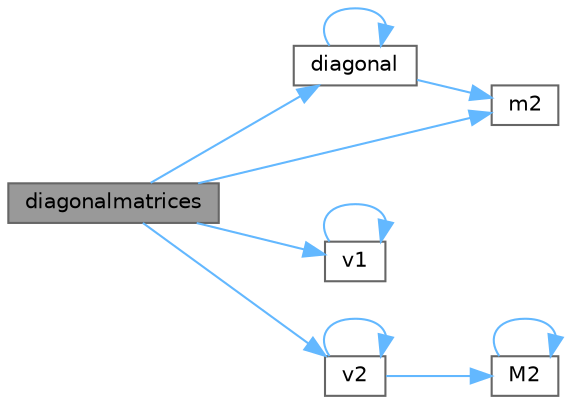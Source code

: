 digraph "diagonalmatrices"
{
 // LATEX_PDF_SIZE
  bgcolor="transparent";
  edge [fontname=Helvetica,fontsize=10,labelfontname=Helvetica,labelfontsize=10];
  node [fontname=Helvetica,fontsize=10,shape=box,height=0.2,width=0.4];
  rankdir="LR";
  Node1 [id="Node000001",label="diagonalmatrices",height=0.2,width=0.4,color="gray40", fillcolor="grey60", style="filled", fontcolor="black",tooltip=" "];
  Node1 -> Node2 [id="edge11_Node000001_Node000002",color="steelblue1",style="solid",tooltip=" "];
  Node2 [id="Node000002",label="diagonal",height=0.2,width=0.4,color="grey40", fillcolor="white", style="filled",URL="$diagonal_8cpp.html#a92340af6dbaaba622e275be130b27f4b",tooltip=" "];
  Node2 -> Node2 [id="edge12_Node000002_Node000002",color="steelblue1",style="solid",tooltip=" "];
  Node2 -> Node3 [id="edge13_Node000002_Node000003",color="steelblue1",style="solid",tooltip=" "];
  Node3 [id="Node000003",label="m2",height=0.2,width=0.4,color="grey40", fillcolor="white", style="filled",URL="$_tutorial___map__using_8cpp.html#ab3a01b595d22393ace0d30d5fa299f76",tooltip=" "];
  Node1 -> Node3 [id="edge14_Node000001_Node000003",color="steelblue1",style="solid",tooltip=" "];
  Node1 -> Node4 [id="edge15_Node000001_Node000004",color="steelblue1",style="solid",tooltip=" "];
  Node4 [id="Node000004",label="v1",height=0.2,width=0.4,color="grey40", fillcolor="white", style="filled",URL="$_tutorial___reshape_mat2_vec_8cpp.html#a10bd710692c91bc238f2e1da77730678",tooltip=" "];
  Node4 -> Node4 [id="edge16_Node000004_Node000004",color="steelblue1",style="solid",tooltip=" "];
  Node1 -> Node5 [id="edge17_Node000001_Node000005",color="steelblue1",style="solid",tooltip=" "];
  Node5 [id="Node000005",label="v2",height=0.2,width=0.4,color="grey40", fillcolor="white", style="filled",URL="$_tutorial___reshape_mat2_vec_8cpp.html#a3eb30a79de469336df46f4f5f0bfb84f",tooltip=" "];
  Node5 -> Node6 [id="edge18_Node000005_Node000006",color="steelblue1",style="solid",tooltip=" "];
  Node6 [id="Node000006",label="M2",height=0.2,width=0.4,color="grey40", fillcolor="white", style="filled",URL="$_tutorial___reshape_mat2_mat_8cpp.html#ae3dc3553f10a3c3e5d701dc35895d1e4",tooltip=" "];
  Node6 -> Node6 [id="edge19_Node000006_Node000006",color="steelblue1",style="solid",tooltip=" "];
  Node5 -> Node5 [id="edge20_Node000005_Node000005",color="steelblue1",style="solid",tooltip=" "];
}

